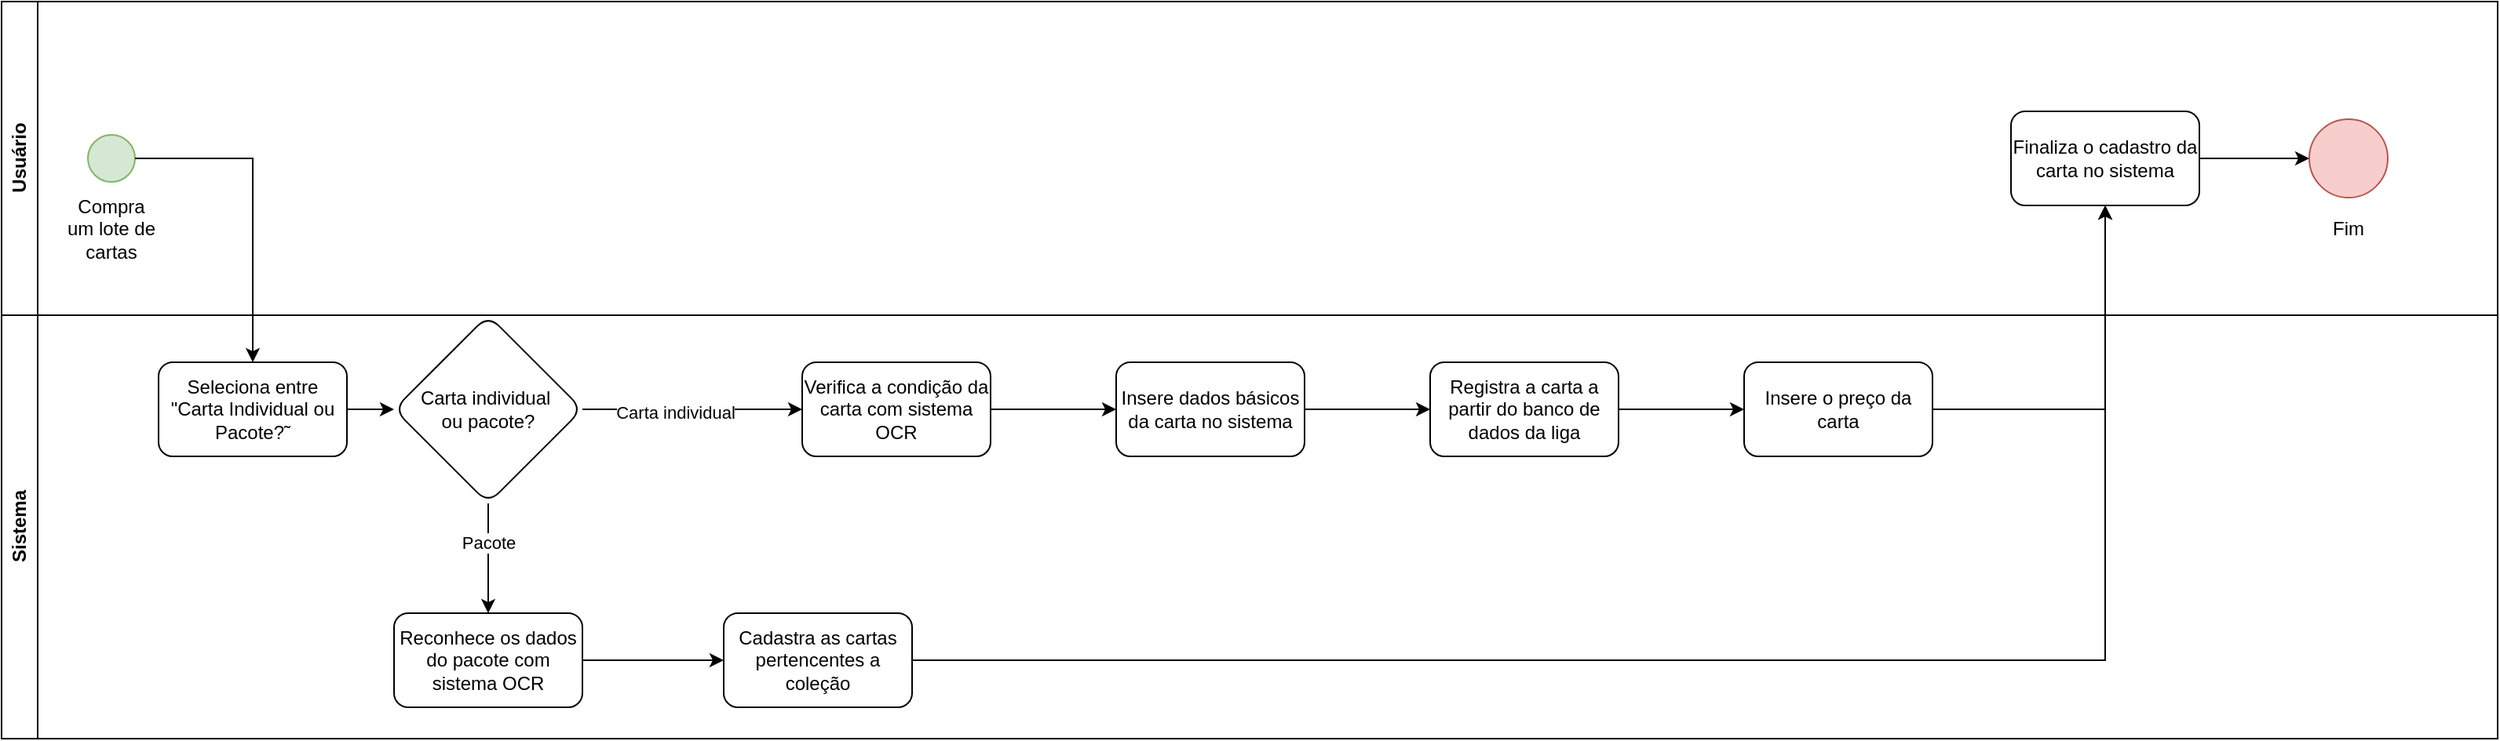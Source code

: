 <mxfile version="26.1.0">
  <diagram name="Página-1" id="fOvhPbwIbBUh8tQNjxSP">
    <mxGraphModel dx="1004" dy="618" grid="1" gridSize="10" guides="1" tooltips="1" connect="1" arrows="1" fold="1" page="1" pageScale="1" pageWidth="827" pageHeight="1169" math="0" shadow="0">
      <root>
        <mxCell id="0" />
        <mxCell id="1" parent="0" />
        <mxCell id="fB5Ja7sIE4Y7Uw1ybMiM-1" value="Usuário" style="swimlane;horizontal=0;whiteSpace=wrap;html=1;" vertex="1" parent="1">
          <mxGeometry x="140" y="130" width="1590" height="200" as="geometry" />
        </mxCell>
        <mxCell id="fB5Ja7sIE4Y7Uw1ybMiM-3" value="" style="ellipse;whiteSpace=wrap;html=1;aspect=fixed;fillColor=#d5e8d4;strokeColor=#82b366;" vertex="1" parent="fB5Ja7sIE4Y7Uw1ybMiM-1">
          <mxGeometry x="55" y="85" width="30" height="30" as="geometry" />
        </mxCell>
        <mxCell id="fB5Ja7sIE4Y7Uw1ybMiM-4" value="Compra um lote de cartas" style="text;html=1;align=center;verticalAlign=middle;whiteSpace=wrap;rounded=0;" vertex="1" parent="fB5Ja7sIE4Y7Uw1ybMiM-1">
          <mxGeometry x="40" y="130" width="60" height="30" as="geometry" />
        </mxCell>
        <mxCell id="fB5Ja7sIE4Y7Uw1ybMiM-52" value="" style="ellipse;whiteSpace=wrap;html=1;aspect=fixed;fillColor=#f8cecc;strokeColor=#b85450;" vertex="1" parent="fB5Ja7sIE4Y7Uw1ybMiM-1">
          <mxGeometry x="1470" y="75" width="50" height="50" as="geometry" />
        </mxCell>
        <mxCell id="fB5Ja7sIE4Y7Uw1ybMiM-64" style="edgeStyle=orthogonalEdgeStyle;rounded=0;orthogonalLoop=1;jettySize=auto;html=1;entryX=0;entryY=0.5;entryDx=0;entryDy=0;" edge="1" parent="fB5Ja7sIE4Y7Uw1ybMiM-1" source="fB5Ja7sIE4Y7Uw1ybMiM-54" target="fB5Ja7sIE4Y7Uw1ybMiM-52">
          <mxGeometry relative="1" as="geometry" />
        </mxCell>
        <mxCell id="fB5Ja7sIE4Y7Uw1ybMiM-54" value="Finaliza o cadastro da carta no sistema" style="whiteSpace=wrap;html=1;rounded=1;" vertex="1" parent="fB5Ja7sIE4Y7Uw1ybMiM-1">
          <mxGeometry x="1280" y="70" width="120" height="60" as="geometry" />
        </mxCell>
        <mxCell id="fB5Ja7sIE4Y7Uw1ybMiM-55" value="Fim" style="text;html=1;align=center;verticalAlign=middle;whiteSpace=wrap;rounded=0;" vertex="1" parent="fB5Ja7sIE4Y7Uw1ybMiM-1">
          <mxGeometry x="1465" y="130" width="60" height="30" as="geometry" />
        </mxCell>
        <mxCell id="fB5Ja7sIE4Y7Uw1ybMiM-2" value="Sistema" style="swimlane;horizontal=0;whiteSpace=wrap;html=1;" vertex="1" parent="1">
          <mxGeometry x="140" y="330" width="1590" height="270" as="geometry" />
        </mxCell>
        <mxCell id="fB5Ja7sIE4Y7Uw1ybMiM-13" value="" style="edgeStyle=orthogonalEdgeStyle;rounded=0;orthogonalLoop=1;jettySize=auto;html=1;" edge="1" parent="fB5Ja7sIE4Y7Uw1ybMiM-2" source="fB5Ja7sIE4Y7Uw1ybMiM-10">
          <mxGeometry relative="1" as="geometry">
            <mxPoint x="250" y="60" as="targetPoint" />
          </mxGeometry>
        </mxCell>
        <mxCell id="fB5Ja7sIE4Y7Uw1ybMiM-10" value="Seleciona entre &quot;Carta Individual ou Pacote?˜" style="rounded=1;whiteSpace=wrap;html=1;" vertex="1" parent="fB5Ja7sIE4Y7Uw1ybMiM-2">
          <mxGeometry x="100" y="30" width="120" height="60" as="geometry" />
        </mxCell>
        <mxCell id="fB5Ja7sIE4Y7Uw1ybMiM-38" value="" style="edgeStyle=orthogonalEdgeStyle;rounded=0;orthogonalLoop=1;jettySize=auto;html=1;" edge="1" parent="fB5Ja7sIE4Y7Uw1ybMiM-2" source="fB5Ja7sIE4Y7Uw1ybMiM-42" target="fB5Ja7sIE4Y7Uw1ybMiM-44">
          <mxGeometry relative="1" as="geometry" />
        </mxCell>
        <mxCell id="fB5Ja7sIE4Y7Uw1ybMiM-39" value="Carta individual" style="edgeLabel;html=1;align=center;verticalAlign=middle;resizable=0;points=[];" vertex="1" connectable="0" parent="fB5Ja7sIE4Y7Uw1ybMiM-38">
          <mxGeometry x="-0.27" y="-2" relative="1" as="geometry">
            <mxPoint x="8" as="offset" />
          </mxGeometry>
        </mxCell>
        <mxCell id="fB5Ja7sIE4Y7Uw1ybMiM-42" value="Carta individual&amp;nbsp;&lt;div&gt;ou pacote?&lt;/div&gt;" style="rhombus;whiteSpace=wrap;html=1;rounded=1;" vertex="1" parent="fB5Ja7sIE4Y7Uw1ybMiM-2">
          <mxGeometry x="250" width="120" height="120" as="geometry" />
        </mxCell>
        <mxCell id="fB5Ja7sIE4Y7Uw1ybMiM-43" value="" style="edgeStyle=orthogonalEdgeStyle;rounded=0;orthogonalLoop=1;jettySize=auto;html=1;" edge="1" parent="fB5Ja7sIE4Y7Uw1ybMiM-2" source="fB5Ja7sIE4Y7Uw1ybMiM-44" target="fB5Ja7sIE4Y7Uw1ybMiM-47">
          <mxGeometry relative="1" as="geometry" />
        </mxCell>
        <mxCell id="fB5Ja7sIE4Y7Uw1ybMiM-44" value="Verifica a condição da carta com sistema OCR" style="whiteSpace=wrap;html=1;rounded=1;" vertex="1" parent="fB5Ja7sIE4Y7Uw1ybMiM-2">
          <mxGeometry x="510" y="30" width="120" height="60" as="geometry" />
        </mxCell>
        <mxCell id="fB5Ja7sIE4Y7Uw1ybMiM-46" value="" style="edgeStyle=orthogonalEdgeStyle;rounded=0;orthogonalLoop=1;jettySize=auto;html=1;" edge="1" parent="fB5Ja7sIE4Y7Uw1ybMiM-2" source="fB5Ja7sIE4Y7Uw1ybMiM-47" target="fB5Ja7sIE4Y7Uw1ybMiM-49">
          <mxGeometry relative="1" as="geometry" />
        </mxCell>
        <mxCell id="fB5Ja7sIE4Y7Uw1ybMiM-47" value="Insere dados básicos da carta no sistema" style="whiteSpace=wrap;html=1;rounded=1;" vertex="1" parent="fB5Ja7sIE4Y7Uw1ybMiM-2">
          <mxGeometry x="710" y="30" width="120" height="60" as="geometry" />
        </mxCell>
        <mxCell id="fB5Ja7sIE4Y7Uw1ybMiM-48" value="" style="edgeStyle=orthogonalEdgeStyle;rounded=0;orthogonalLoop=1;jettySize=auto;html=1;" edge="1" parent="fB5Ja7sIE4Y7Uw1ybMiM-2" source="fB5Ja7sIE4Y7Uw1ybMiM-49" target="fB5Ja7sIE4Y7Uw1ybMiM-51">
          <mxGeometry relative="1" as="geometry" />
        </mxCell>
        <mxCell id="fB5Ja7sIE4Y7Uw1ybMiM-49" value="Registra a carta a partir do banco de dados da liga" style="whiteSpace=wrap;html=1;rounded=1;" vertex="1" parent="fB5Ja7sIE4Y7Uw1ybMiM-2">
          <mxGeometry x="910" y="30" width="120" height="60" as="geometry" />
        </mxCell>
        <mxCell id="fB5Ja7sIE4Y7Uw1ybMiM-51" value="Insere o preço da carta" style="whiteSpace=wrap;html=1;rounded=1;" vertex="1" parent="fB5Ja7sIE4Y7Uw1ybMiM-2">
          <mxGeometry x="1110" y="30" width="120" height="60" as="geometry" />
        </mxCell>
        <mxCell id="fB5Ja7sIE4Y7Uw1ybMiM-56" value="" style="edgeStyle=orthogonalEdgeStyle;rounded=0;orthogonalLoop=1;jettySize=auto;html=1;" edge="1" parent="fB5Ja7sIE4Y7Uw1ybMiM-2" source="fB5Ja7sIE4Y7Uw1ybMiM-57" target="fB5Ja7sIE4Y7Uw1ybMiM-59">
          <mxGeometry relative="1" as="geometry" />
        </mxCell>
        <mxCell id="fB5Ja7sIE4Y7Uw1ybMiM-59" value="Cadastra as cartas pertencentes a coleção" style="whiteSpace=wrap;html=1;rounded=1;" vertex="1" parent="fB5Ja7sIE4Y7Uw1ybMiM-2">
          <mxGeometry x="460" y="190" width="120" height="60" as="geometry" />
        </mxCell>
        <mxCell id="fB5Ja7sIE4Y7Uw1ybMiM-62" value="" style="edgeStyle=orthogonalEdgeStyle;rounded=0;orthogonalLoop=1;jettySize=auto;html=1;" edge="1" parent="fB5Ja7sIE4Y7Uw1ybMiM-2" source="fB5Ja7sIE4Y7Uw1ybMiM-42" target="fB5Ja7sIE4Y7Uw1ybMiM-57">
          <mxGeometry relative="1" as="geometry">
            <mxPoint x="490" y="560" as="targetPoint" />
            <mxPoint x="450" y="450" as="sourcePoint" />
          </mxGeometry>
        </mxCell>
        <mxCell id="fB5Ja7sIE4Y7Uw1ybMiM-63" value="Pacote" style="edgeLabel;html=1;align=center;verticalAlign=middle;resizable=0;points=[];" vertex="1" connectable="0" parent="fB5Ja7sIE4Y7Uw1ybMiM-62">
          <mxGeometry x="-0.294" y="2" relative="1" as="geometry">
            <mxPoint x="-2" as="offset" />
          </mxGeometry>
        </mxCell>
        <mxCell id="fB5Ja7sIE4Y7Uw1ybMiM-57" value="Reconhece os dados do pacote com sistema OCR" style="whiteSpace=wrap;html=1;rounded=1;" vertex="1" parent="fB5Ja7sIE4Y7Uw1ybMiM-2">
          <mxGeometry x="250" y="190" width="120" height="60" as="geometry" />
        </mxCell>
        <mxCell id="fB5Ja7sIE4Y7Uw1ybMiM-11" style="edgeStyle=orthogonalEdgeStyle;rounded=0;orthogonalLoop=1;jettySize=auto;html=1;entryX=0.5;entryY=0;entryDx=0;entryDy=0;" edge="1" parent="1" source="fB5Ja7sIE4Y7Uw1ybMiM-3" target="fB5Ja7sIE4Y7Uw1ybMiM-10">
          <mxGeometry relative="1" as="geometry" />
        </mxCell>
        <mxCell id="fB5Ja7sIE4Y7Uw1ybMiM-50" value="" style="edgeStyle=orthogonalEdgeStyle;rounded=0;orthogonalLoop=1;jettySize=auto;html=1;" edge="1" parent="1" source="fB5Ja7sIE4Y7Uw1ybMiM-51" target="fB5Ja7sIE4Y7Uw1ybMiM-54">
          <mxGeometry relative="1" as="geometry" />
        </mxCell>
        <mxCell id="fB5Ja7sIE4Y7Uw1ybMiM-58" value="" style="edgeStyle=orthogonalEdgeStyle;rounded=0;orthogonalLoop=1;jettySize=auto;html=1;entryX=0.5;entryY=1;entryDx=0;entryDy=0;" edge="1" parent="1" source="fB5Ja7sIE4Y7Uw1ybMiM-59" target="fB5Ja7sIE4Y7Uw1ybMiM-54">
          <mxGeometry relative="1" as="geometry">
            <mxPoint x="790" y="550" as="targetPoint" />
          </mxGeometry>
        </mxCell>
      </root>
    </mxGraphModel>
  </diagram>
</mxfile>
